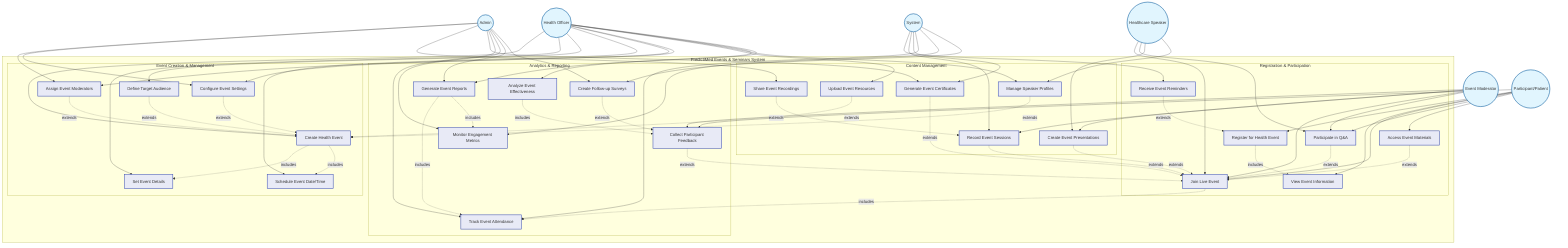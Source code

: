 graph TB
    %% ========================================
    %% EVENTS & SEMINARS USE CASES
    %% ========================================
    
    subgraph "PredictiMed Events & Seminars System"
        subgraph "Event Creation & Management"
            UC1[Create Health Event]
            UC2[Set Event Details]
            UC3[Define Target Audience]
            UC4[Schedule Event Date/Time]
            UC5[Assign Event Moderators]
            UC6[Configure Event Settings]
        end
        
        subgraph "Registration & Participation"
            UC7[Register for Health Event]
            UC8[View Event Information]
            UC9[Receive Event Reminders]
            UC10[Join Live Event]
            UC11[Participate in Q&A]
            UC12[Access Event Materials]
        end
        
        subgraph "Content Management"
            UC13[Upload Event Resources]
            UC14[Create Event Presentations]
            UC15[Manage Speaker Profiles]
            UC16[Record Event Sessions]
            UC17[Share Event Recordings]
            UC18[Generate Event Certificates]
        end
        
        subgraph "Analytics & Reporting"
            UC19[Track Event Attendance]
            UC20[Monitor Engagement Metrics]
            UC21[Generate Event Reports]
            UC22[Collect Participant Feedback]
            UC23[Analyze Event Effectiveness]
            UC24[Create Follow-up Surveys]
        end
    end
    
    %% Actors
    HealthOfficer((Health Officer))
    EventModerator((Event Moderator))
    Participant((Participant/Patient))
    Admin((Admin))
    Speaker((Healthcare Speaker))
    System((System))
    
    %% Health Officer Relationships
    HealthOfficer --> UC1
    HealthOfficer --> UC2
    HealthOfficer --> UC3
    HealthOfficer --> UC4
    HealthOfficer --> UC5
    HealthOfficer --> UC6
    HealthOfficer --> UC13
    HealthOfficer --> UC15
    HealthOfficer --> UC21
    HealthOfficer --> UC23
    
    %% Event Moderator Relationships
    EventModerator --> UC10
    EventModerator --> UC11
    EventModerator --> UC14
    EventModerator --> UC16
    EventModerator --> UC22
    
    %% Participant Relationships
    Participant --> UC7
    Participant --> UC8
    Participant --> UC10
    Participant --> UC11
    Participant --> UC12
    Participant --> UC22
    
    %% Admin Relationships
    Admin --> UC5
    Admin --> UC6
    Admin --> UC17
    Admin --> UC18
    Admin --> UC19
    Admin --> UC20
    Admin --> UC21
    Admin --> UC24
    
    %% Speaker Relationships
    Speaker --> UC10
    Speaker --> UC11
    Speaker --> UC14
    Speaker --> UC15
    
    %% System Relationships
    System --> UC9
    System --> UC16
    System --> UC18
    System --> UC19
    System --> UC20
    System --> UC24
    
    %% Include Relationships
    UC1 -.->|includes| UC2
    UC1 -.->|includes| UC4
    UC7 -.->|includes| UC8
    UC10 -.->|includes| UC19
    UC21 -.->|includes| UC19
    UC21 -.->|includes| UC20
    UC23 -.->|includes| UC22
    
    %% Extend Relationships
    UC3 -.->|extends| UC1
    UC5 -.->|extends| UC1
    UC6 -.->|extends| UC1
    UC9 -.->|extends| UC7
    UC11 -.->|extends| UC10
    UC12 -.->|extends| UC10
    UC13 -.->|extends| UC1
    UC14 -.->|extends| UC10
    UC15 -.->|extends| UC1
    UC16 -.->|extends| UC10
    UC17 -.->|extends| UC16
    UC18 -.->|extends| UC10
    UC22 -.->|extends| UC10
    UC24 -.->|extends| UC22
    
    classDef actor fill:#e1f5fe,stroke:#01579b,stroke-width:2px
    classDef usecase fill:#e8eaf6,stroke:#3f51b5,stroke-width:2px
    classDef system fill:#fff3e0,stroke:#e65100,stroke-width:3px
    
    class HealthOfficer,EventModerator,Participant,Admin,Speaker,System actor
    class UC1,UC2,UC3,UC4,UC5,UC6,UC7,UC8,UC9,UC10,UC11,UC12,UC13,UC14,UC15,UC16,UC17,UC18,UC19,UC20,UC21,UC22,UC23,UC24 usecase